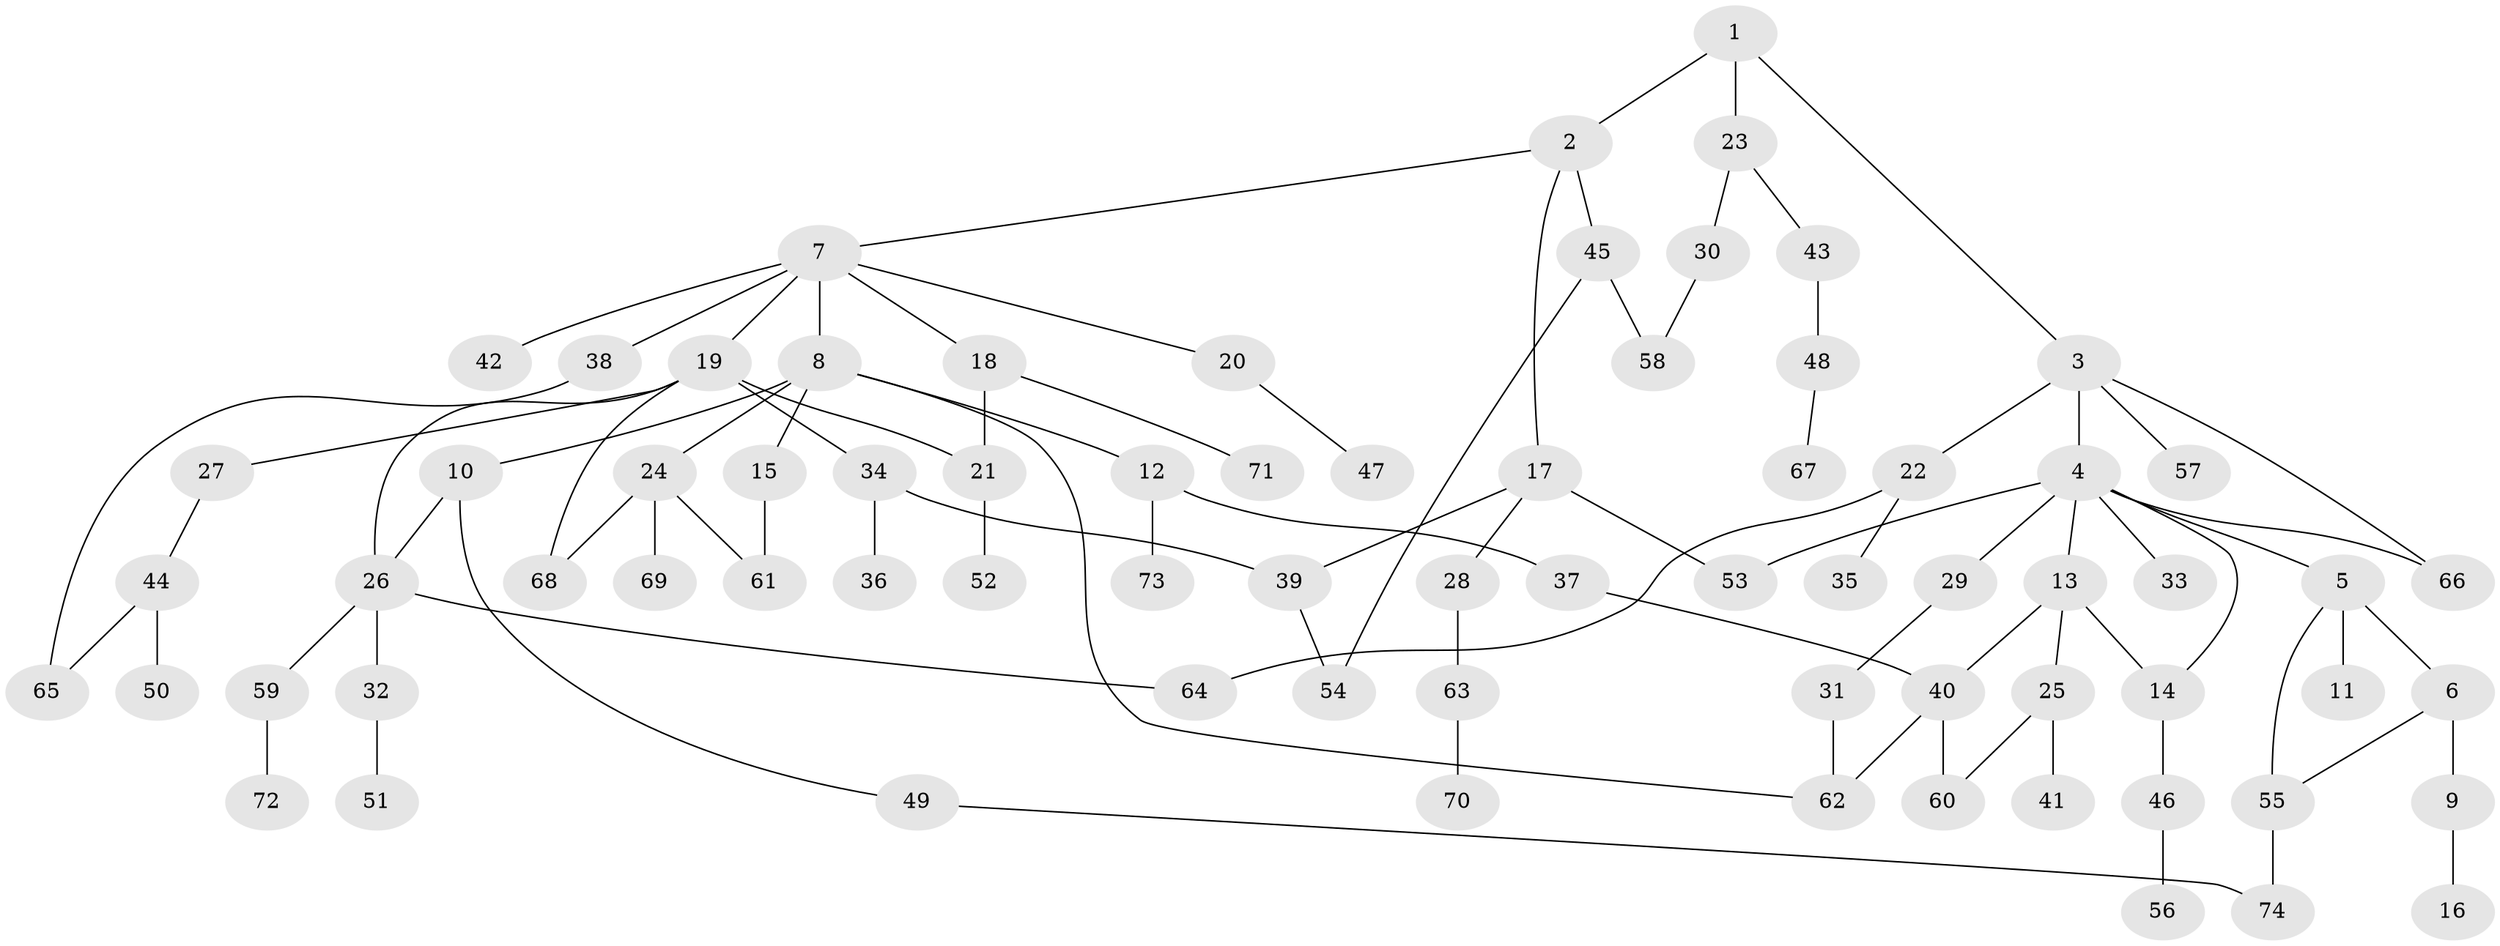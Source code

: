 // coarse degree distribution, {4: 0.0784313725490196, 6: 0.0196078431372549, 9: 0.0392156862745098, 3: 0.1568627450980392, 11: 0.0196078431372549, 2: 0.39215686274509803, 1: 0.27450980392156865, 5: 0.0196078431372549}
// Generated by graph-tools (version 1.1) at 2025/51/02/27/25 19:51:39]
// undirected, 74 vertices, 91 edges
graph export_dot {
graph [start="1"]
  node [color=gray90,style=filled];
  1;
  2;
  3;
  4;
  5;
  6;
  7;
  8;
  9;
  10;
  11;
  12;
  13;
  14;
  15;
  16;
  17;
  18;
  19;
  20;
  21;
  22;
  23;
  24;
  25;
  26;
  27;
  28;
  29;
  30;
  31;
  32;
  33;
  34;
  35;
  36;
  37;
  38;
  39;
  40;
  41;
  42;
  43;
  44;
  45;
  46;
  47;
  48;
  49;
  50;
  51;
  52;
  53;
  54;
  55;
  56;
  57;
  58;
  59;
  60;
  61;
  62;
  63;
  64;
  65;
  66;
  67;
  68;
  69;
  70;
  71;
  72;
  73;
  74;
  1 -- 2;
  1 -- 3;
  1 -- 23;
  2 -- 7;
  2 -- 17;
  2 -- 45;
  3 -- 4;
  3 -- 22;
  3 -- 57;
  3 -- 66;
  4 -- 5;
  4 -- 13;
  4 -- 14;
  4 -- 29;
  4 -- 33;
  4 -- 66;
  4 -- 53;
  5 -- 6;
  5 -- 11;
  5 -- 55;
  6 -- 9;
  6 -- 55;
  7 -- 8;
  7 -- 18;
  7 -- 19;
  7 -- 20;
  7 -- 38;
  7 -- 42;
  8 -- 10;
  8 -- 12;
  8 -- 15;
  8 -- 24;
  8 -- 62;
  9 -- 16;
  10 -- 26;
  10 -- 49;
  12 -- 37;
  12 -- 73;
  13 -- 25;
  13 -- 40;
  13 -- 14;
  14 -- 46;
  15 -- 61;
  17 -- 28;
  17 -- 39;
  17 -- 53;
  18 -- 21;
  18 -- 71;
  19 -- 27;
  19 -- 34;
  19 -- 68;
  19 -- 21;
  19 -- 26;
  20 -- 47;
  21 -- 52;
  22 -- 35;
  22 -- 64;
  23 -- 30;
  23 -- 43;
  24 -- 61;
  24 -- 69;
  24 -- 68;
  25 -- 41;
  25 -- 60;
  26 -- 32;
  26 -- 59;
  26 -- 64;
  27 -- 44;
  28 -- 63;
  29 -- 31;
  30 -- 58;
  31 -- 62;
  32 -- 51;
  34 -- 36;
  34 -- 39;
  37 -- 40;
  38 -- 65;
  39 -- 54;
  40 -- 62;
  40 -- 60;
  43 -- 48;
  44 -- 50;
  44 -- 65;
  45 -- 54;
  45 -- 58;
  46 -- 56;
  48 -- 67;
  49 -- 74;
  55 -- 74;
  59 -- 72;
  63 -- 70;
}
